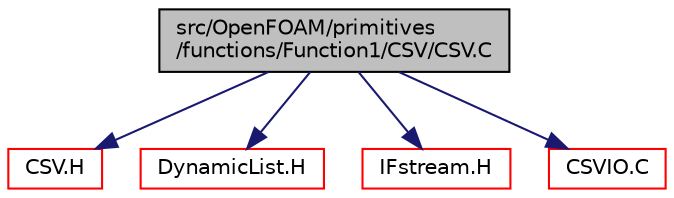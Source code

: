digraph "src/OpenFOAM/primitives/functions/Function1/CSV/CSV.C"
{
  bgcolor="transparent";
  edge [fontname="Helvetica",fontsize="10",labelfontname="Helvetica",labelfontsize="10"];
  node [fontname="Helvetica",fontsize="10",shape=record];
  Node1 [label="src/OpenFOAM/primitives\l/functions/Function1/CSV/CSV.C",height=0.2,width=0.4,color="black", fillcolor="grey75", style="filled", fontcolor="black"];
  Node1 -> Node2 [color="midnightblue",fontsize="10",style="solid",fontname="Helvetica"];
  Node2 [label="CSV.H",height=0.2,width=0.4,color="red",URL="$a08829.html"];
  Node1 -> Node3 [color="midnightblue",fontsize="10",style="solid",fontname="Helvetica"];
  Node3 [label="DynamicList.H",height=0.2,width=0.4,color="red",URL="$a07627.html"];
  Node1 -> Node4 [color="midnightblue",fontsize="10",style="solid",fontname="Helvetica"];
  Node4 [label="IFstream.H",height=0.2,width=0.4,color="red",URL="$a07769.html"];
  Node1 -> Node5 [color="midnightblue",fontsize="10",style="solid",fontname="Helvetica"];
  Node5 [label="CSVIO.C",height=0.2,width=0.4,color="red",URL="$a08830.html"];
}
